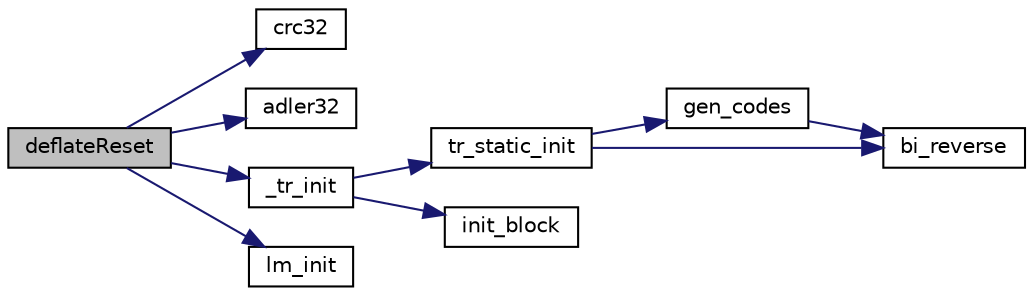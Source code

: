 digraph G
{
  edge [fontname="Helvetica",fontsize="10",labelfontname="Helvetica",labelfontsize="10"];
  node [fontname="Helvetica",fontsize="10",shape=record];
  rankdir="LR";
  Node1 [label="deflateReset",height=0.2,width=0.4,color="black", fillcolor="grey75", style="filled" fontcolor="black"];
  Node1 -> Node2 [color="midnightblue",fontsize="10",style="solid",fontname="Helvetica"];
  Node2 [label="crc32",height=0.2,width=0.4,color="black", fillcolor="white", style="filled",URL="$zlib_2crc32_8c.html#af5a1c7b05170540ef3bb084e6cf903c4"];
  Node1 -> Node3 [color="midnightblue",fontsize="10",style="solid",fontname="Helvetica"];
  Node3 [label="adler32",height=0.2,width=0.4,color="black", fillcolor="white", style="filled",URL="$adler32_8c.html#a86607743a4b76949b24cf5cc2f01a40d"];
  Node1 -> Node4 [color="midnightblue",fontsize="10",style="solid",fontname="Helvetica"];
  Node4 [label="_tr_init",height=0.2,width=0.4,color="black", fillcolor="white", style="filled",URL="$trees_8c.html#a330f47f21a267ad5616b9ba72bf7f90b"];
  Node4 -> Node5 [color="midnightblue",fontsize="10",style="solid",fontname="Helvetica"];
  Node5 [label="tr_static_init",height=0.2,width=0.4,color="black", fillcolor="white", style="filled",URL="$trees_8c.html#af0327179e9998353dddfef79251847d4"];
  Node5 -> Node6 [color="midnightblue",fontsize="10",style="solid",fontname="Helvetica"];
  Node6 [label="gen_codes",height=0.2,width=0.4,color="black", fillcolor="white", style="filled",URL="$trees_8c.html#a599e4c4281ef721bd56222d9f01dec7c"];
  Node6 -> Node7 [color="midnightblue",fontsize="10",style="solid",fontname="Helvetica"];
  Node7 [label="bi_reverse",height=0.2,width=0.4,color="black", fillcolor="white", style="filled",URL="$trees_8c.html#ac59b08248ea9953b87f375717ab8524a"];
  Node5 -> Node7 [color="midnightblue",fontsize="10",style="solid",fontname="Helvetica"];
  Node4 -> Node8 [color="midnightblue",fontsize="10",style="solid",fontname="Helvetica"];
  Node8 [label="init_block",height=0.2,width=0.4,color="black", fillcolor="white", style="filled",URL="$trees_8c.html#ac5265fdf07ca6c4cc57769e2fb546d55"];
  Node1 -> Node9 [color="midnightblue",fontsize="10",style="solid",fontname="Helvetica"];
  Node9 [label="lm_init",height=0.2,width=0.4,color="black", fillcolor="white", style="filled",URL="$deflate_8c.html#ab197bb7bbeee75dcfccbfa8d55cae272"];
}

